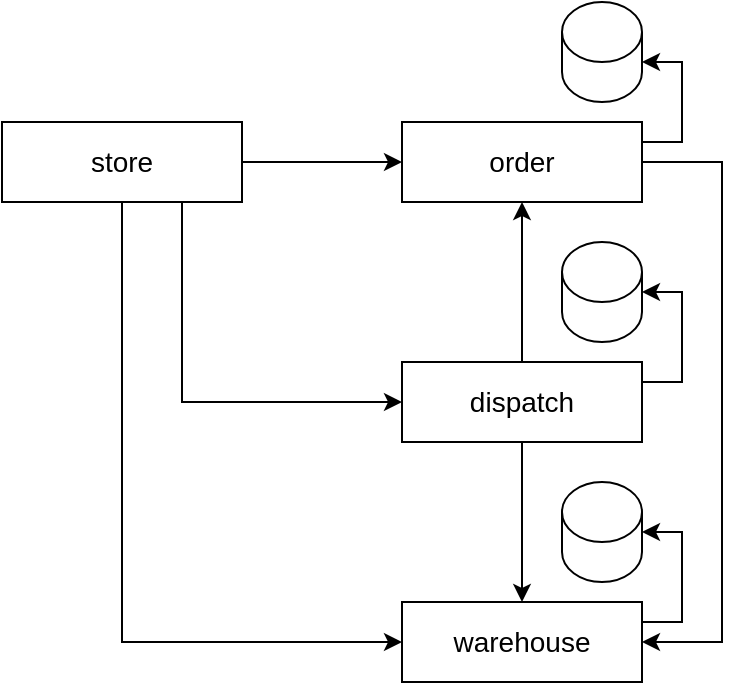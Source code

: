 <mxfile version="20.3.0" type="device"><diagram id="QrvWrMcwVPyudOBzngqU" name="Page-1"><mxGraphModel dx="1018" dy="673" grid="1" gridSize="10" guides="1" tooltips="1" connect="1" arrows="1" fold="1" page="1" pageScale="1" pageWidth="827" pageHeight="1169" math="0" shadow="0"><root><mxCell id="0"/><mxCell id="1" parent="0"/><mxCell id="sW7NqppY5vlkZR9xaWPp-5" style="edgeStyle=orthogonalEdgeStyle;rounded=0;orthogonalLoop=1;jettySize=auto;html=1;exitX=0.5;exitY=1;exitDx=0;exitDy=0;entryX=0;entryY=0.5;entryDx=0;entryDy=0;fontSize=14;" edge="1" parent="1" source="sW7NqppY5vlkZR9xaWPp-1" target="sW7NqppY5vlkZR9xaWPp-4"><mxGeometry relative="1" as="geometry"/></mxCell><mxCell id="sW7NqppY5vlkZR9xaWPp-6" style="edgeStyle=orthogonalEdgeStyle;rounded=0;orthogonalLoop=1;jettySize=auto;html=1;exitX=1;exitY=0.5;exitDx=0;exitDy=0;entryX=0;entryY=0.5;entryDx=0;entryDy=0;fontSize=14;" edge="1" parent="1" source="sW7NqppY5vlkZR9xaWPp-1" target="sW7NqppY5vlkZR9xaWPp-2"><mxGeometry relative="1" as="geometry"/></mxCell><mxCell id="sW7NqppY5vlkZR9xaWPp-7" style="edgeStyle=orthogonalEdgeStyle;rounded=0;orthogonalLoop=1;jettySize=auto;html=1;exitX=0.75;exitY=1;exitDx=0;exitDy=0;entryX=0;entryY=0.5;entryDx=0;entryDy=0;fontSize=14;" edge="1" parent="1" source="sW7NqppY5vlkZR9xaWPp-1" target="sW7NqppY5vlkZR9xaWPp-3"><mxGeometry relative="1" as="geometry"/></mxCell><mxCell id="sW7NqppY5vlkZR9xaWPp-1" value="store" style="rounded=0;whiteSpace=wrap;html=1;fillColor=none;fontSize=14;" vertex="1" parent="1"><mxGeometry x="40" y="120" width="120" height="40" as="geometry"/></mxCell><mxCell id="sW7NqppY5vlkZR9xaWPp-8" style="edgeStyle=orthogonalEdgeStyle;rounded=0;orthogonalLoop=1;jettySize=auto;html=1;exitX=1;exitY=0.5;exitDx=0;exitDy=0;entryX=1;entryY=0.5;entryDx=0;entryDy=0;fontSize=14;" edge="1" parent="1" source="sW7NqppY5vlkZR9xaWPp-2" target="sW7NqppY5vlkZR9xaWPp-4"><mxGeometry relative="1" as="geometry"><Array as="points"><mxPoint x="400" y="140"/><mxPoint x="400" y="380"/></Array></mxGeometry></mxCell><mxCell id="sW7NqppY5vlkZR9xaWPp-16" style="edgeStyle=orthogonalEdgeStyle;rounded=0;orthogonalLoop=1;jettySize=auto;html=1;exitX=1;exitY=0.25;exitDx=0;exitDy=0;entryX=1;entryY=0;entryDx=0;entryDy=30;entryPerimeter=0;fontSize=14;" edge="1" parent="1" source="sW7NqppY5vlkZR9xaWPp-2" target="sW7NqppY5vlkZR9xaWPp-11"><mxGeometry relative="1" as="geometry"/></mxCell><mxCell id="sW7NqppY5vlkZR9xaWPp-2" value="order" style="rounded=0;whiteSpace=wrap;html=1;fillColor=none;fontSize=14;" vertex="1" parent="1"><mxGeometry x="240" y="120" width="120" height="40" as="geometry"/></mxCell><mxCell id="sW7NqppY5vlkZR9xaWPp-9" style="edgeStyle=orthogonalEdgeStyle;rounded=0;orthogonalLoop=1;jettySize=auto;html=1;exitX=0.5;exitY=0;exitDx=0;exitDy=0;entryX=0.5;entryY=1;entryDx=0;entryDy=0;fontSize=14;" edge="1" parent="1" source="sW7NqppY5vlkZR9xaWPp-3" target="sW7NqppY5vlkZR9xaWPp-2"><mxGeometry relative="1" as="geometry"/></mxCell><mxCell id="sW7NqppY5vlkZR9xaWPp-10" style="edgeStyle=orthogonalEdgeStyle;rounded=0;orthogonalLoop=1;jettySize=auto;html=1;exitX=0.5;exitY=1;exitDx=0;exitDy=0;fontSize=14;" edge="1" parent="1" source="sW7NqppY5vlkZR9xaWPp-3" target="sW7NqppY5vlkZR9xaWPp-4"><mxGeometry relative="1" as="geometry"/></mxCell><mxCell id="sW7NqppY5vlkZR9xaWPp-15" style="edgeStyle=orthogonalEdgeStyle;rounded=0;orthogonalLoop=1;jettySize=auto;html=1;exitX=1;exitY=0.25;exitDx=0;exitDy=0;entryX=1;entryY=0.5;entryDx=0;entryDy=0;entryPerimeter=0;fontSize=14;" edge="1" parent="1" source="sW7NqppY5vlkZR9xaWPp-3" target="sW7NqppY5vlkZR9xaWPp-14"><mxGeometry relative="1" as="geometry"/></mxCell><mxCell id="sW7NqppY5vlkZR9xaWPp-3" value="dispatch" style="rounded=0;whiteSpace=wrap;html=1;fillColor=none;fontSize=14;" vertex="1" parent="1"><mxGeometry x="240" y="240" width="120" height="40" as="geometry"/></mxCell><mxCell id="sW7NqppY5vlkZR9xaWPp-18" style="edgeStyle=orthogonalEdgeStyle;rounded=0;orthogonalLoop=1;jettySize=auto;html=1;exitX=1;exitY=0.25;exitDx=0;exitDy=0;entryX=1;entryY=0.5;entryDx=0;entryDy=0;entryPerimeter=0;fontSize=14;" edge="1" parent="1" source="sW7NqppY5vlkZR9xaWPp-4" target="sW7NqppY5vlkZR9xaWPp-17"><mxGeometry relative="1" as="geometry"/></mxCell><mxCell id="sW7NqppY5vlkZR9xaWPp-4" value="warehouse" style="rounded=0;whiteSpace=wrap;html=1;fillColor=none;fontSize=14;" vertex="1" parent="1"><mxGeometry x="240" y="360" width="120" height="40" as="geometry"/></mxCell><mxCell id="sW7NqppY5vlkZR9xaWPp-11" value="" style="shape=cylinder3;whiteSpace=wrap;html=1;boundedLbl=1;backgroundOutline=1;size=15;fontSize=14;fillColor=none;" vertex="1" parent="1"><mxGeometry x="320" y="60" width="40" height="50" as="geometry"/></mxCell><mxCell id="sW7NqppY5vlkZR9xaWPp-14" value="" style="shape=cylinder3;whiteSpace=wrap;html=1;boundedLbl=1;backgroundOutline=1;size=15;fontSize=14;fillColor=none;" vertex="1" parent="1"><mxGeometry x="320" y="180" width="40" height="50" as="geometry"/></mxCell><mxCell id="sW7NqppY5vlkZR9xaWPp-17" value="" style="shape=cylinder3;whiteSpace=wrap;html=1;boundedLbl=1;backgroundOutline=1;size=15;fontSize=14;fillColor=none;" vertex="1" parent="1"><mxGeometry x="320" y="300" width="40" height="50" as="geometry"/></mxCell></root></mxGraphModel></diagram></mxfile>